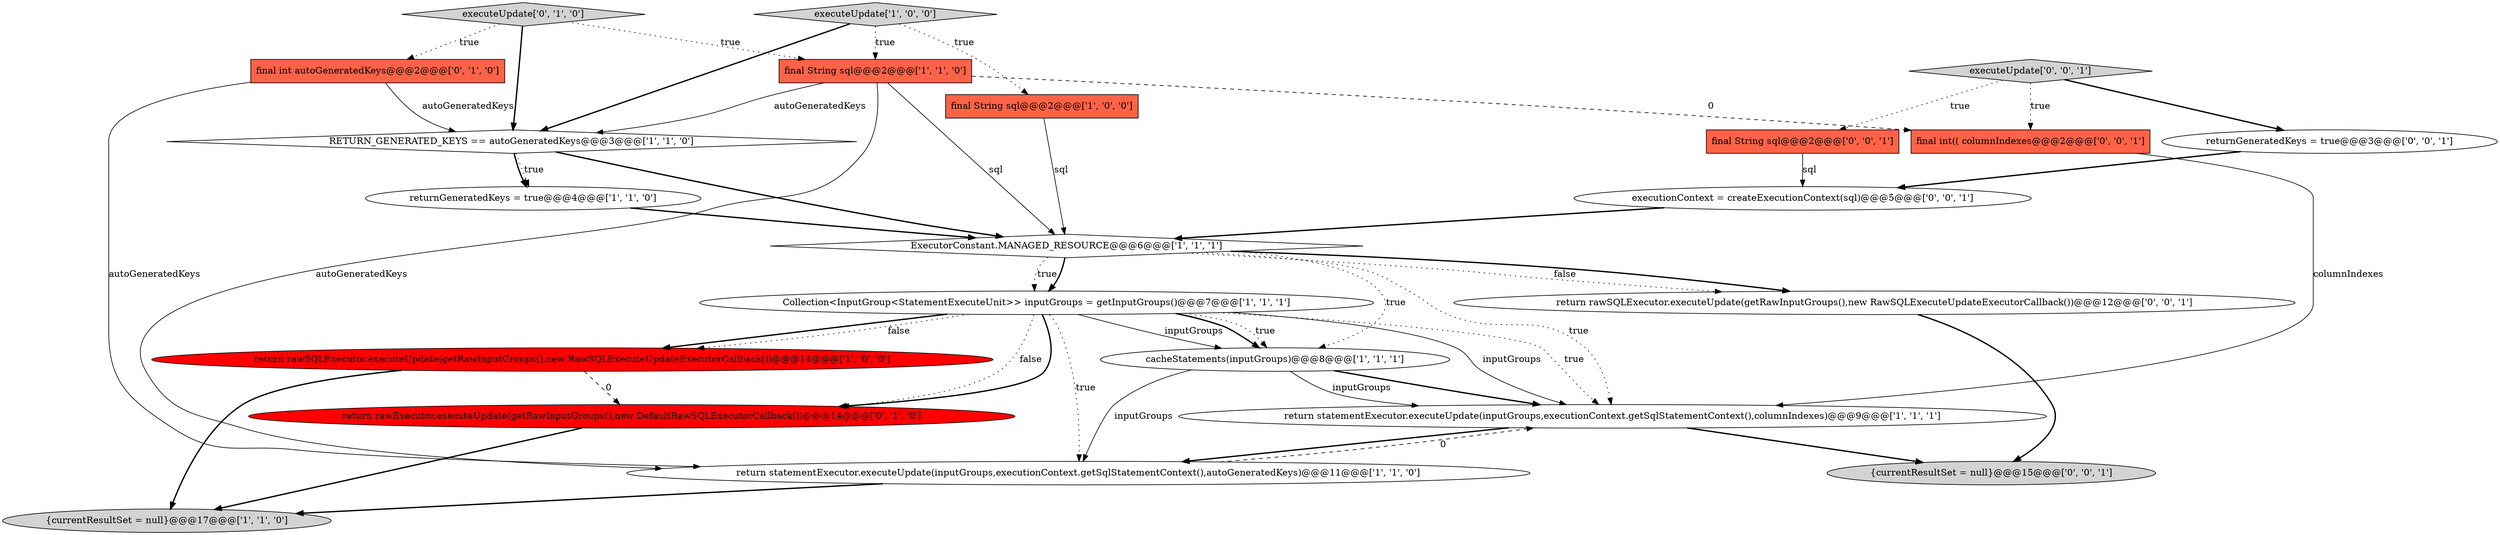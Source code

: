 digraph {
5 [style = filled, label = "returnGeneratedKeys = true@@@4@@@['1', '1', '0']", fillcolor = white, shape = ellipse image = "AAA0AAABBB1BBB"];
20 [style = filled, label = "returnGeneratedKeys = true@@@3@@@['0', '0', '1']", fillcolor = white, shape = ellipse image = "AAA0AAABBB3BBB"];
6 [style = filled, label = "return statementExecutor.executeUpdate(inputGroups,executionContext.getSqlStatementContext(),autoGeneratedKeys)@@@11@@@['1', '1', '0']", fillcolor = white, shape = ellipse image = "AAA0AAABBB1BBB"];
10 [style = filled, label = "return statementExecutor.executeUpdate(inputGroups,executionContext.getSqlStatementContext(),columnIndexes)@@@9@@@['1', '1', '1']", fillcolor = white, shape = ellipse image = "AAA0AAABBB1BBB"];
13 [style = filled, label = "executeUpdate['0', '1', '0']", fillcolor = lightgray, shape = diamond image = "AAA0AAABBB2BBB"];
15 [style = filled, label = "executeUpdate['0', '0', '1']", fillcolor = lightgray, shape = diamond image = "AAA0AAABBB3BBB"];
19 [style = filled, label = "{currentResultSet = null}@@@15@@@['0', '0', '1']", fillcolor = lightgray, shape = ellipse image = "AAA0AAABBB3BBB"];
4 [style = filled, label = "RETURN_GENERATED_KEYS == autoGeneratedKeys@@@3@@@['1', '1', '0']", fillcolor = white, shape = diamond image = "AAA0AAABBB1BBB"];
21 [style = filled, label = "final int(( columnIndexes@@@2@@@['0', '0', '1']", fillcolor = tomato, shape = box image = "AAA0AAABBB3BBB"];
1 [style = filled, label = "final String sql@@@2@@@['1', '0', '0']", fillcolor = tomato, shape = box image = "AAA0AAABBB1BBB"];
3 [style = filled, label = "return rawSQLExecutor.executeUpdate(getRawInputGroups(),new RawSQLExecuteUpdateExecutorCallback())@@@14@@@['1', '0', '0']", fillcolor = red, shape = ellipse image = "AAA1AAABBB1BBB"];
9 [style = filled, label = "final String sql@@@2@@@['1', '1', '0']", fillcolor = tomato, shape = box image = "AAA0AAABBB1BBB"];
8 [style = filled, label = "ExecutorConstant.MANAGED_RESOURCE@@@6@@@['1', '1', '1']", fillcolor = white, shape = diamond image = "AAA0AAABBB1BBB"];
11 [style = filled, label = "executeUpdate['1', '0', '0']", fillcolor = lightgray, shape = diamond image = "AAA0AAABBB1BBB"];
14 [style = filled, label = "return rawExecutor.executeUpdate(getRawInputGroups(),new DefaultRawSQLExecutorCallback())@@@14@@@['0', '1', '0']", fillcolor = red, shape = ellipse image = "AAA1AAABBB2BBB"];
17 [style = filled, label = "executionContext = createExecutionContext(sql)@@@5@@@['0', '0', '1']", fillcolor = white, shape = ellipse image = "AAA0AAABBB3BBB"];
16 [style = filled, label = "final String sql@@@2@@@['0', '0', '1']", fillcolor = tomato, shape = box image = "AAA0AAABBB3BBB"];
18 [style = filled, label = "return rawSQLExecutor.executeUpdate(getRawInputGroups(),new RawSQLExecuteUpdateExecutorCallback())@@@12@@@['0', '0', '1']", fillcolor = white, shape = ellipse image = "AAA0AAABBB3BBB"];
0 [style = filled, label = "cacheStatements(inputGroups)@@@8@@@['1', '1', '1']", fillcolor = white, shape = ellipse image = "AAA0AAABBB1BBB"];
7 [style = filled, label = "{currentResultSet = null}@@@17@@@['1', '1', '0']", fillcolor = lightgray, shape = ellipse image = "AAA0AAABBB1BBB"];
12 [style = filled, label = "final int autoGeneratedKeys@@@2@@@['0', '1', '0']", fillcolor = tomato, shape = box image = "AAA0AAABBB2BBB"];
2 [style = filled, label = "Collection<InputGroup<StatementExecuteUnit>> inputGroups = getInputGroups()@@@7@@@['1', '1', '1']", fillcolor = white, shape = ellipse image = "AAA0AAABBB1BBB"];
17->8 [style = bold, label=""];
4->5 [style = dotted, label="true"];
5->8 [style = bold, label=""];
20->17 [style = bold, label=""];
0->10 [style = solid, label="inputGroups"];
9->6 [style = solid, label="autoGeneratedKeys"];
21->10 [style = solid, label="columnIndexes"];
2->0 [style = dotted, label="true"];
13->12 [style = dotted, label="true"];
16->17 [style = solid, label="sql"];
2->14 [style = dotted, label="false"];
8->2 [style = dotted, label="true"];
11->1 [style = dotted, label="true"];
8->18 [style = bold, label=""];
2->3 [style = bold, label=""];
10->19 [style = bold, label=""];
2->3 [style = dotted, label="false"];
0->6 [style = solid, label="inputGroups"];
11->4 [style = bold, label=""];
18->19 [style = bold, label=""];
2->10 [style = solid, label="inputGroups"];
11->9 [style = dotted, label="true"];
8->10 [style = dotted, label="true"];
15->16 [style = dotted, label="true"];
15->21 [style = dotted, label="true"];
2->0 [style = solid, label="inputGroups"];
10->6 [style = bold, label=""];
14->7 [style = bold, label=""];
12->6 [style = solid, label="autoGeneratedKeys"];
6->10 [style = dashed, label="0"];
9->8 [style = solid, label="sql"];
0->10 [style = bold, label=""];
2->0 [style = bold, label=""];
8->2 [style = bold, label=""];
8->18 [style = dotted, label="false"];
3->7 [style = bold, label=""];
2->6 [style = dotted, label="true"];
9->21 [style = dashed, label="0"];
15->20 [style = bold, label=""];
2->14 [style = bold, label=""];
1->8 [style = solid, label="sql"];
4->8 [style = bold, label=""];
8->0 [style = dotted, label="true"];
3->14 [style = dashed, label="0"];
6->7 [style = bold, label=""];
9->4 [style = solid, label="autoGeneratedKeys"];
4->5 [style = bold, label=""];
12->4 [style = solid, label="autoGeneratedKeys"];
2->10 [style = dotted, label="true"];
13->4 [style = bold, label=""];
13->9 [style = dotted, label="true"];
}
